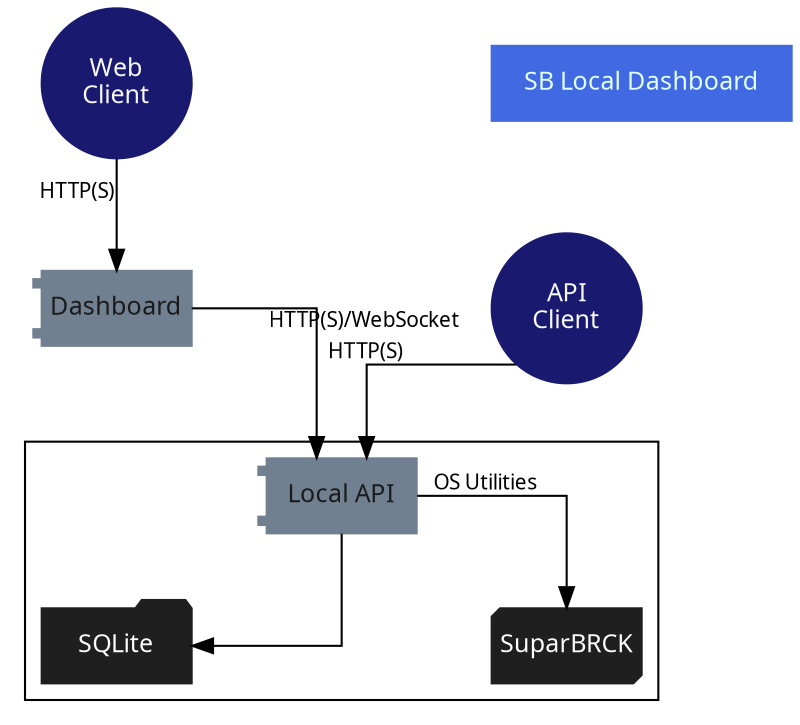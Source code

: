 digraph productsworkflow {

    graph [splines=ortho, nodesep=2]
    node [fontname="UbuntuLight", fontsize=12]
    edge [fontname="UbuntuLight", fontsize=10]

    node [shape=circle, style=bold, style="filled", color=midnightblue, fontcolor=ghostwhite, fixedsize=true, width=1, height=1] web_client; api_client;
    node [shape=component, style="filled", color=slategrey, fontcolor=gray10, fixedsize=true, width=1.0, height=0.5] dashboard; api;
    node [shape=folder, style="filled", color=gray12, fontcolor=gray99, fixedsize=true, width=1.0, height=0.5] database;


    web_client [label="Web\nClient"]
    api_client [label="API\nClient"]
    api [label="Local API"]
    dashboard [label="Dashboard"]
    database [label="SQLite"]
    supabrck [label="SuparBRCK", shape="box3d"]


    legend[shape=rect, label="SB Local Dashboard", style="filled", color="royalblue", fontcolor="lightcyan1", width=2.0, height=0.5]

    web_client -> dashboard [xlabel="HTTP(S)"]
    dashboard -> api [xlabel="HTTP(S)/WebSocket"]
    api_client -> api [xlabel="HTTP(S)"]
    api -> supabrck [xlabel="OS Utilities"]
    api -> database

    subgraph cluster_internal {
        supabrck
        api
        database
    }
}